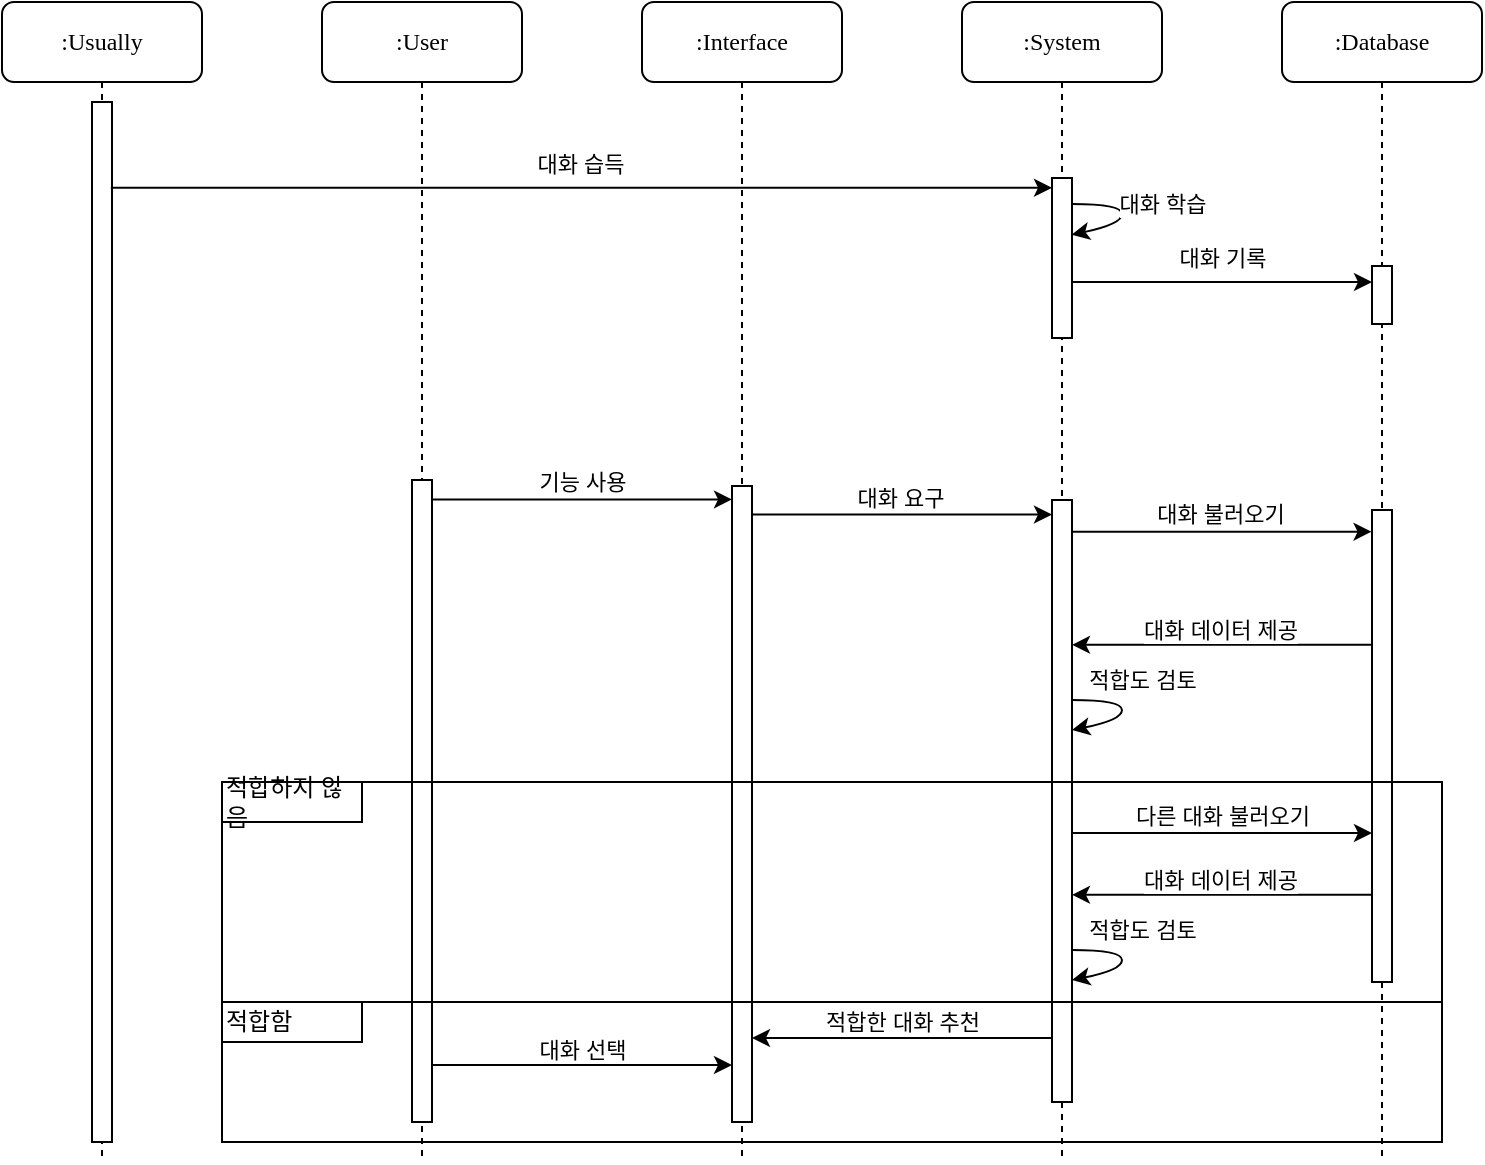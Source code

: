 <mxfile version="21.2.3" type="device" pages="5">
  <diagram name="Page-1" id="2YBvvXClWsGukQMizWep">
    <mxGraphModel dx="1095" dy="673" grid="1" gridSize="10" guides="1" tooltips="1" connect="1" arrows="1" fold="1" page="1" pageScale="1" pageWidth="850" pageHeight="1100" math="0" shadow="0">
      <root>
        <mxCell id="0" />
        <mxCell id="1" parent="0" />
        <mxCell id="38OxWL5ROf2kxBMYA7Xg-3" value=":System" style="shape=umlLifeline;perimeter=lifelinePerimeter;whiteSpace=wrap;html=1;container=1;collapsible=0;recursiveResize=0;outlineConnect=0;rounded=1;shadow=0;comic=0;labelBackgroundColor=none;strokeWidth=1;fontFamily=Verdana;fontSize=12;align=center;" parent="1" vertex="1">
          <mxGeometry x="520" y="80" width="100" height="580" as="geometry" />
        </mxCell>
        <mxCell id="38OxWL5ROf2kxBMYA7Xg-4" value="" style="html=1;points=[];perimeter=orthogonalPerimeter;rounded=0;shadow=0;comic=0;labelBackgroundColor=none;strokeWidth=1;fontFamily=Verdana;fontSize=12;align=center;" parent="38OxWL5ROf2kxBMYA7Xg-3" vertex="1">
          <mxGeometry x="45" y="88" width="10" height="80" as="geometry" />
        </mxCell>
        <mxCell id="38OxWL5ROf2kxBMYA7Xg-8" value="" style="html=1;points=[];perimeter=orthogonalPerimeter;rounded=0;shadow=0;comic=0;labelBackgroundColor=none;strokeWidth=1;fontFamily=Verdana;fontSize=12;align=center;" parent="38OxWL5ROf2kxBMYA7Xg-3" vertex="1">
          <mxGeometry x="45" y="249" width="10" height="301" as="geometry" />
        </mxCell>
        <mxCell id="38OxWL5ROf2kxBMYA7Xg-39" value="대화 학습" style="curved=1;endArrow=classic;html=1;rounded=0;entryX=0.98;entryY=0.355;entryDx=0;entryDy=0;entryPerimeter=0;" parent="38OxWL5ROf2kxBMYA7Xg-3" source="38OxWL5ROf2kxBMYA7Xg-4" target="38OxWL5ROf2kxBMYA7Xg-4" edge="1">
          <mxGeometry x="-0.177" y="20" width="50" height="50" relative="1" as="geometry">
            <mxPoint x="100" y="221" as="sourcePoint" />
            <mxPoint x="150" y="171" as="targetPoint" />
            <Array as="points">
              <mxPoint x="80" y="101" />
              <mxPoint x="80" y="111" />
            </Array>
            <mxPoint as="offset" />
          </mxGeometry>
        </mxCell>
        <mxCell id="38OxWL5ROf2kxBMYA7Xg-47" value="적합도 검토" style="curved=1;endArrow=classic;html=1;rounded=0;entryX=0.98;entryY=0.355;entryDx=0;entryDy=0;entryPerimeter=0;" parent="38OxWL5ROf2kxBMYA7Xg-3" edge="1">
          <mxGeometry x="-0.173" y="14" width="50" height="50" relative="1" as="geometry">
            <mxPoint x="55" y="349" as="sourcePoint" />
            <mxPoint x="55" y="364" as="targetPoint" />
            <Array as="points">
              <mxPoint x="80" y="349" />
              <mxPoint x="80" y="359" />
            </Array>
            <mxPoint x="-4" y="-10" as="offset" />
          </mxGeometry>
        </mxCell>
        <mxCell id="38OxWL5ROf2kxBMYA7Xg-1" value=":Interface" style="shape=umlLifeline;perimeter=lifelinePerimeter;whiteSpace=wrap;html=1;container=1;collapsible=0;recursiveResize=0;outlineConnect=0;rounded=1;shadow=0;comic=0;labelBackgroundColor=none;strokeWidth=1;fontFamily=Verdana;fontSize=12;align=center;" parent="1" vertex="1">
          <mxGeometry x="360" y="80" width="100" height="580" as="geometry" />
        </mxCell>
        <mxCell id="38OxWL5ROf2kxBMYA7Xg-2" value="" style="html=1;points=[];perimeter=orthogonalPerimeter;rounded=0;shadow=0;comic=0;labelBackgroundColor=none;strokeWidth=1;fontFamily=Verdana;fontSize=12;align=center;" parent="38OxWL5ROf2kxBMYA7Xg-1" vertex="1">
          <mxGeometry x="45" y="242" width="10" height="318" as="geometry" />
        </mxCell>
        <mxCell id="38OxWL5ROf2kxBMYA7Xg-9" value=":Database" style="shape=umlLifeline;perimeter=lifelinePerimeter;whiteSpace=wrap;html=1;container=1;collapsible=0;recursiveResize=0;outlineConnect=0;rounded=1;shadow=0;comic=0;labelBackgroundColor=none;strokeWidth=1;fontFamily=Verdana;fontSize=12;align=center;" parent="1" vertex="1">
          <mxGeometry x="680" y="80" width="100" height="580" as="geometry" />
        </mxCell>
        <mxCell id="38OxWL5ROf2kxBMYA7Xg-18" value="" style="html=1;points=[];perimeter=orthogonalPerimeter;rounded=0;shadow=0;comic=0;labelBackgroundColor=none;strokeWidth=1;fontFamily=Verdana;fontSize=12;align=center;" parent="38OxWL5ROf2kxBMYA7Xg-9" vertex="1">
          <mxGeometry x="45" y="254" width="10" height="236" as="geometry" />
        </mxCell>
        <mxCell id="38OxWL5ROf2kxBMYA7Xg-15" value="" style="html=1;points=[];perimeter=orthogonalPerimeter;rounded=0;shadow=0;comic=0;labelBackgroundColor=none;strokeWidth=1;fontFamily=Verdana;fontSize=12;align=center;" parent="38OxWL5ROf2kxBMYA7Xg-9" vertex="1">
          <mxGeometry x="45" y="132" width="10" height="29" as="geometry" />
        </mxCell>
        <mxCell id="38OxWL5ROf2kxBMYA7Xg-13" value=":User" style="shape=umlLifeline;perimeter=lifelinePerimeter;whiteSpace=wrap;html=1;container=1;collapsible=0;recursiveResize=0;outlineConnect=0;rounded=1;shadow=0;comic=0;labelBackgroundColor=none;strokeWidth=1;fontFamily=Verdana;fontSize=12;align=center;" parent="1" vertex="1">
          <mxGeometry x="200" y="80" width="100" height="580" as="geometry" />
        </mxCell>
        <mxCell id="38OxWL5ROf2kxBMYA7Xg-14" value="" style="html=1;points=[];perimeter=orthogonalPerimeter;rounded=0;shadow=0;comic=0;labelBackgroundColor=none;strokeWidth=1;fontFamily=Verdana;fontSize=12;align=center;" parent="38OxWL5ROf2kxBMYA7Xg-13" vertex="1">
          <mxGeometry x="45" y="239" width="10" height="321" as="geometry" />
        </mxCell>
        <mxCell id="38OxWL5ROf2kxBMYA7Xg-34" value=":Usually" style="shape=umlLifeline;perimeter=lifelinePerimeter;whiteSpace=wrap;html=1;container=1;collapsible=0;recursiveResize=0;outlineConnect=0;rounded=1;shadow=0;comic=0;labelBackgroundColor=none;strokeWidth=1;fontFamily=Verdana;fontSize=12;align=center;" parent="1" vertex="1">
          <mxGeometry x="40" y="80" width="100" height="580" as="geometry" />
        </mxCell>
        <mxCell id="38OxWL5ROf2kxBMYA7Xg-35" value="" style="html=1;points=[];perimeter=orthogonalPerimeter;rounded=0;shadow=0;comic=0;labelBackgroundColor=none;strokeWidth=1;fontFamily=Verdana;fontSize=12;align=center;" parent="38OxWL5ROf2kxBMYA7Xg-34" vertex="1">
          <mxGeometry x="45" y="50" width="10" height="520" as="geometry" />
        </mxCell>
        <mxCell id="38OxWL5ROf2kxBMYA7Xg-36" value="대화 습득" style="endArrow=classic;html=1;rounded=0;exitX=0.94;exitY=0.019;exitDx=0;exitDy=0;exitPerimeter=0;" parent="1" target="38OxWL5ROf2kxBMYA7Xg-4" edge="1">
          <mxGeometry x="-0.001" y="12" width="50" height="50" relative="1" as="geometry">
            <mxPoint x="94.4" y="172.88" as="sourcePoint" />
            <mxPoint x="555" y="173.68" as="targetPoint" />
            <mxPoint as="offset" />
          </mxGeometry>
        </mxCell>
        <mxCell id="38OxWL5ROf2kxBMYA7Xg-37" value="대화 기록" style="endArrow=classic;html=1;rounded=0;" parent="1" source="38OxWL5ROf2kxBMYA7Xg-4" edge="1">
          <mxGeometry x="-0.006" y="12" width="50" height="50" relative="1" as="geometry">
            <mxPoint x="565" y="220" as="sourcePoint" />
            <mxPoint x="725" y="220" as="targetPoint" />
            <mxPoint as="offset" />
          </mxGeometry>
        </mxCell>
        <mxCell id="38OxWL5ROf2kxBMYA7Xg-40" value="기능 사용" style="endArrow=classic;html=1;rounded=0;exitX=1.019;exitY=0.057;exitDx=0;exitDy=0;exitPerimeter=0;" parent="1" edge="1">
          <mxGeometry x="-0.001" y="9" width="50" height="50" relative="1" as="geometry">
            <mxPoint x="255.19" y="328.7" as="sourcePoint" />
            <mxPoint x="405" y="328.7" as="targetPoint" />
            <mxPoint as="offset" />
          </mxGeometry>
        </mxCell>
        <mxCell id="38OxWL5ROf2kxBMYA7Xg-41" value="대화 요구" style="endArrow=classic;html=1;rounded=0;exitX=0.992;exitY=0.097;exitDx=0;exitDy=0;exitPerimeter=0;" parent="1" target="38OxWL5ROf2kxBMYA7Xg-8" edge="1">
          <mxGeometry x="-0.014" y="8" width="50" height="50" relative="1" as="geometry">
            <mxPoint x="414.92" y="336.28" as="sourcePoint" />
            <mxPoint x="555" y="336.28" as="targetPoint" />
            <mxPoint as="offset" />
          </mxGeometry>
        </mxCell>
        <mxCell id="38OxWL5ROf2kxBMYA7Xg-43" value="대화 불러오기" style="endArrow=classic;html=1;rounded=0;entryX=-0.022;entryY=0.156;entryDx=0;entryDy=0;entryPerimeter=0;" parent="1" source="38OxWL5ROf2kxBMYA7Xg-8" edge="1">
          <mxGeometry x="-0.011" y="9" width="50" height="50" relative="1" as="geometry">
            <mxPoint x="565.05" y="344.815" as="sourcePoint" />
            <mxPoint x="724.78" y="344.84" as="targetPoint" />
            <mxPoint as="offset" />
          </mxGeometry>
        </mxCell>
        <mxCell id="38OxWL5ROf2kxBMYA7Xg-44" value="대화 데이터 제공" style="endArrow=classic;html=1;rounded=0;" parent="1" edge="1">
          <mxGeometry x="0.013" y="-7" width="50" height="50" relative="1" as="geometry">
            <mxPoint x="725" y="401.42" as="sourcePoint" />
            <mxPoint x="575" y="401.42" as="targetPoint" />
            <mxPoint as="offset" />
          </mxGeometry>
        </mxCell>
        <mxCell id="38OxWL5ROf2kxBMYA7Xg-45" value="적합한 대화 추천" style="endArrow=classic;html=1;rounded=0;" parent="1" edge="1">
          <mxGeometry y="-8" width="50" height="50" relative="1" as="geometry">
            <mxPoint x="565" y="598" as="sourcePoint" />
            <mxPoint x="415" y="598.0" as="targetPoint" />
            <mxPoint as="offset" />
          </mxGeometry>
        </mxCell>
        <mxCell id="38OxWL5ROf2kxBMYA7Xg-48" value="" style="rounded=0;whiteSpace=wrap;html=1;fillColor=none;" parent="1" vertex="1">
          <mxGeometry x="150" y="470" width="610" height="110" as="geometry" />
        </mxCell>
        <mxCell id="38OxWL5ROf2kxBMYA7Xg-49" value="적합하지 않음" style="text;html=1;strokeColor=default;fillColor=none;align=left;verticalAlign=middle;whiteSpace=wrap;rounded=0;" parent="1" vertex="1">
          <mxGeometry x="150" y="470" width="70" height="20" as="geometry" />
        </mxCell>
        <mxCell id="38OxWL5ROf2kxBMYA7Xg-50" value="" style="rounded=0;whiteSpace=wrap;html=1;fillColor=none;" parent="1" vertex="1">
          <mxGeometry x="150" y="580" width="610" height="70" as="geometry" />
        </mxCell>
        <mxCell id="38OxWL5ROf2kxBMYA7Xg-51" value="적합함" style="text;html=1;strokeColor=default;fillColor=none;align=left;verticalAlign=middle;whiteSpace=wrap;rounded=0;" parent="1" vertex="1">
          <mxGeometry x="150" y="580" width="70" height="20" as="geometry" />
        </mxCell>
        <mxCell id="38OxWL5ROf2kxBMYA7Xg-52" value="다른 대화 불러오기" style="endArrow=classic;html=1;rounded=0;" parent="1" edge="1">
          <mxGeometry y="9" width="50" height="50" relative="1" as="geometry">
            <mxPoint x="575" y="495.5" as="sourcePoint" />
            <mxPoint x="725" y="495.5" as="targetPoint" />
            <mxPoint as="offset" />
          </mxGeometry>
        </mxCell>
        <mxCell id="38OxWL5ROf2kxBMYA7Xg-53" value="적합도 검토" style="curved=1;endArrow=classic;html=1;rounded=0;entryX=0.98;entryY=0.355;entryDx=0;entryDy=0;entryPerimeter=0;" parent="1" edge="1">
          <mxGeometry x="-0.173" y="14" width="50" height="50" relative="1" as="geometry">
            <mxPoint x="575" y="554" as="sourcePoint" />
            <mxPoint x="575" y="569" as="targetPoint" />
            <Array as="points">
              <mxPoint x="600" y="554" />
              <mxPoint x="600" y="564" />
            </Array>
            <mxPoint x="-4" y="-10" as="offset" />
          </mxGeometry>
        </mxCell>
        <mxCell id="38OxWL5ROf2kxBMYA7Xg-54" value="대화 데이터 제공" style="endArrow=classic;html=1;rounded=0;" parent="1" edge="1">
          <mxGeometry x="0.012" y="-7" width="50" height="50" relative="1" as="geometry">
            <mxPoint x="725" y="526.42" as="sourcePoint" />
            <mxPoint x="575" y="526.42" as="targetPoint" />
            <mxPoint as="offset" />
          </mxGeometry>
        </mxCell>
        <mxCell id="38OxWL5ROf2kxBMYA7Xg-55" value="대화 선택" style="endArrow=classic;html=1;rounded=0;" parent="1" edge="1">
          <mxGeometry y="8" width="50" height="50" relative="1" as="geometry">
            <mxPoint x="255" y="611.5" as="sourcePoint" />
            <mxPoint x="405" y="611.5" as="targetPoint" />
            <mxPoint as="offset" />
          </mxGeometry>
        </mxCell>
      </root>
    </mxGraphModel>
  </diagram>
  <diagram id="4nDI2JjXKIKIOmapHrG6" name="회원가입">
    <mxGraphModel dx="906" dy="557" grid="1" gridSize="10" guides="1" tooltips="1" connect="1" arrows="1" fold="1" page="1" pageScale="1" pageWidth="827" pageHeight="1169" math="0" shadow="0">
      <root>
        <mxCell id="0" />
        <mxCell id="1" parent="0" />
        <mxCell id="L_VCOHzm4TfF7jXhR2XW-10" value="" style="whiteSpace=wrap;html=1;fillColor=none;" vertex="1" parent="1">
          <mxGeometry x="80" y="260" width="620" height="80" as="geometry" />
        </mxCell>
        <mxCell id="L_VCOHzm4TfF7jXhR2XW-12" value="부적합" style="html=1;whiteSpace=wrap;" vertex="1" parent="1">
          <mxGeometry x="80" y="260" width="60" height="20" as="geometry" />
        </mxCell>
        <mxCell id="L_VCOHzm4TfF7jXhR2XW-13" value="" style="whiteSpace=wrap;html=1;fillColor=none;" vertex="1" parent="1">
          <mxGeometry x="80" y="340" width="620" height="100" as="geometry" />
        </mxCell>
        <mxCell id="L_VCOHzm4TfF7jXhR2XW-14" value="적합" style="html=1;whiteSpace=wrap;" vertex="1" parent="1">
          <mxGeometry x="80" y="340" width="60" height="20" as="geometry" />
        </mxCell>
        <mxCell id="ydtItATLByN75mZN5U4C-1" value=":System" style="shape=umlLifeline;perimeter=lifelinePerimeter;whiteSpace=wrap;html=1;container=1;collapsible=0;recursiveResize=0;outlineConnect=0;rounded=1;shadow=0;comic=0;labelBackgroundColor=none;strokeWidth=1;fontFamily=Verdana;fontSize=12;align=center;" vertex="1" parent="1">
          <mxGeometry x="360" y="100" width="110" height="360" as="geometry" />
        </mxCell>
        <mxCell id="ydtItATLByN75mZN5U4C-2" value="" style="html=1;points=[];perimeter=orthogonalPerimeter;rounded=0;shadow=0;comic=0;labelBackgroundColor=none;strokeWidth=1;fontFamily=Verdana;fontSize=12;align=center;" vertex="1" parent="ydtItATLByN75mZN5U4C-1">
          <mxGeometry x="50" y="88" width="10" height="262" as="geometry" />
        </mxCell>
        <mxCell id="L_VCOHzm4TfF7jXhR2XW-8" value="" style="curved=1;endArrow=classic;html=1;rounded=0;entryX=1.067;entryY=0.133;entryDx=0;entryDy=0;entryPerimeter=0;exitX=1.033;exitY=0.065;exitDx=0;exitDy=0;exitPerimeter=0;" edge="1" parent="ydtItATLByN75mZN5U4C-1" source="ydtItATLByN75mZN5U4C-2" target="L_VCOHzm4TfF7jXhR2XW-20">
          <mxGeometry width="50" height="50" relative="1" as="geometry">
            <mxPoint x="55" y="109" as="sourcePoint" />
            <mxPoint x="57.81" y="124.25" as="targetPoint" />
            <Array as="points">
              <mxPoint x="80" y="104" />
              <mxPoint x="80" y="124" />
            </Array>
          </mxGeometry>
        </mxCell>
        <mxCell id="L_VCOHzm4TfF7jXhR2XW-20" value="" style="whiteSpace=wrap;html=1;" vertex="1" parent="ydtItATLByN75mZN5U4C-1">
          <mxGeometry x="55" y="119" width="10" height="30" as="geometry" />
        </mxCell>
        <mxCell id="L_VCOHzm4TfF7jXhR2XW-9" value="검토" style="text;html=1;align=center;verticalAlign=middle;resizable=0;points=[];autosize=1;strokeColor=none;fillColor=none;" vertex="1" parent="ydtItATLByN75mZN5U4C-1">
          <mxGeometry x="70" y="88" width="40" height="30" as="geometry" />
        </mxCell>
        <mxCell id="ydtItATLByN75mZN5U4C-8" value=":Database" style="shape=umlLifeline;perimeter=lifelinePerimeter;whiteSpace=wrap;html=1;container=1;collapsible=0;recursiveResize=0;outlineConnect=0;rounded=1;shadow=0;comic=0;labelBackgroundColor=none;strokeWidth=1;fontFamily=Verdana;fontSize=12;align=center;" vertex="1" parent="1">
          <mxGeometry x="590" y="100" width="100" height="360" as="geometry" />
        </mxCell>
        <mxCell id="ydtItATLByN75mZN5U4C-10" value="" style="html=1;points=[];perimeter=orthogonalPerimeter;rounded=0;shadow=0;comic=0;labelBackgroundColor=none;strokeWidth=1;fontFamily=Verdana;fontSize=12;align=center;" vertex="1" parent="ydtItATLByN75mZN5U4C-8">
          <mxGeometry x="45" y="256" width="10" height="48" as="geometry" />
        </mxCell>
        <mxCell id="ydtItATLByN75mZN5U4C-11" value=":User" style="shape=umlLifeline;perimeter=lifelinePerimeter;whiteSpace=wrap;html=1;container=1;collapsible=0;recursiveResize=0;outlineConnect=0;rounded=1;shadow=0;comic=0;labelBackgroundColor=none;strokeWidth=1;fontFamily=Verdana;fontSize=12;align=center;" vertex="1" parent="1">
          <mxGeometry x="130" y="100" width="100" height="360" as="geometry" />
        </mxCell>
        <mxCell id="L_VCOHzm4TfF7jXhR2XW-1" value="" style="html=1;points=[];perimeter=orthogonalPerimeter;outlineConnect=0;targetShapes=umlLifeline;portConstraint=eastwest;newEdgeStyle={&quot;edgeStyle&quot;:&quot;elbowEdgeStyle&quot;,&quot;elbow&quot;:&quot;vertical&quot;,&quot;curved&quot;:0,&quot;rounded&quot;:0};" vertex="1" parent="ydtItATLByN75mZN5U4C-11">
          <mxGeometry x="45" y="81" width="10" height="269" as="geometry" />
        </mxCell>
        <mxCell id="L_VCOHzm4TfF7jXhR2XW-17" value="" style="curved=1;endArrow=classic;html=1;rounded=0;" edge="1" parent="ydtItATLByN75mZN5U4C-11">
          <mxGeometry width="50" height="50" relative="1" as="geometry">
            <mxPoint x="45" y="206" as="sourcePoint" />
            <mxPoint x="45" y="90" as="targetPoint" />
            <Array as="points">
              <mxPoint x="20" y="210" />
              <mxPoint x="20" y="90" />
            </Array>
          </mxGeometry>
        </mxCell>
        <mxCell id="L_VCOHzm4TfF7jXhR2XW-4" value="개인정보 입력" style="html=1;verticalAlign=bottom;endArrow=block;edgeStyle=elbowEdgeStyle;elbow=vertical;curved=0;rounded=0;" edge="1" parent="1" source="L_VCOHzm4TfF7jXhR2XW-1" target="ydtItATLByN75mZN5U4C-2">
          <mxGeometry x="0.022" width="80" relative="1" as="geometry">
            <mxPoint x="270" y="240" as="sourcePoint" />
            <mxPoint x="350" y="240" as="targetPoint" />
            <Array as="points">
              <mxPoint x="310" y="200" />
            </Array>
            <mxPoint as="offset" />
          </mxGeometry>
        </mxCell>
        <mxCell id="L_VCOHzm4TfF7jXhR2XW-15" value="개인정보 재요청" style="edgeStyle=none;orthogonalLoop=1;jettySize=auto;html=1;rounded=0;" edge="1" parent="1" source="ydtItATLByN75mZN5U4C-2">
          <mxGeometry x="-0.045" y="-8" width="100" relative="1" as="geometry">
            <mxPoint x="405" y="288" as="sourcePoint" />
            <mxPoint x="185" y="288" as="targetPoint" />
            <Array as="points" />
            <mxPoint as="offset" />
          </mxGeometry>
        </mxCell>
        <mxCell id="L_VCOHzm4TfF7jXhR2XW-18" value="" style="edgeStyle=none;orthogonalLoop=1;jettySize=auto;html=1;rounded=0;" edge="1" parent="1" source="ydtItATLByN75mZN5U4C-2">
          <mxGeometry width="100" relative="1" as="geometry">
            <mxPoint x="415" y="364" as="sourcePoint" />
            <mxPoint x="635" y="364" as="targetPoint" />
            <Array as="points" />
          </mxGeometry>
        </mxCell>
        <mxCell id="L_VCOHzm4TfF7jXhR2XW-19" value="개인정보 저장" style="edgeLabel;html=1;align=center;verticalAlign=middle;resizable=0;points=[];" vertex="1" connectable="0" parent="L_VCOHzm4TfF7jXhR2XW-18">
          <mxGeometry x="0.056" y="1" relative="1" as="geometry">
            <mxPoint y="-9" as="offset" />
          </mxGeometry>
        </mxCell>
        <mxCell id="L_VCOHzm4TfF7jXhR2XW-21" value="저장 완료 알림" style="edgeStyle=none;orthogonalLoop=1;jettySize=auto;html=1;rounded=0;dashed=1;verticalAlign=bottom;" edge="1" parent="1" target="ydtItATLByN75mZN5U4C-2">
          <mxGeometry x="-0.045" width="100" relative="1" as="geometry">
            <mxPoint x="635" y="394" as="sourcePoint" />
            <mxPoint x="415" y="394" as="targetPoint" />
            <Array as="points" />
            <mxPoint as="offset" />
          </mxGeometry>
        </mxCell>
        <mxCell id="L_VCOHzm4TfF7jXhR2XW-22" value="회원가입 완료" style="edgeStyle=none;orthogonalLoop=1;jettySize=auto;html=1;rounded=0;dashed=1;verticalAlign=bottom;" edge="1" parent="1">
          <mxGeometry x="-0.045" width="100" relative="1" as="geometry">
            <mxPoint x="410" y="410" as="sourcePoint" />
            <mxPoint x="185" y="410" as="targetPoint" />
            <Array as="points" />
            <mxPoint as="offset" />
          </mxGeometry>
        </mxCell>
      </root>
    </mxGraphModel>
  </diagram>
  <diagram name="로그인" id="4Rds9qaqk0F1mdAT4Lcm">
    <mxGraphModel dx="1095" dy="673" grid="1" gridSize="10" guides="1" tooltips="1" connect="1" arrows="1" fold="1" page="1" pageScale="1" pageWidth="827" pageHeight="1169" math="0" shadow="0">
      <root>
        <mxCell id="PhwzmxqaHd6laTKNhyzX-0" />
        <mxCell id="PhwzmxqaHd6laTKNhyzX-1" parent="PhwzmxqaHd6laTKNhyzX-0" />
        <mxCell id="PhwzmxqaHd6laTKNhyzX-2" value="" style="whiteSpace=wrap;html=1;fillColor=none;" vertex="1" parent="PhwzmxqaHd6laTKNhyzX-1">
          <mxGeometry x="80" y="290" width="620" height="50" as="geometry" />
        </mxCell>
        <mxCell id="PhwzmxqaHd6laTKNhyzX-3" value="부적합" style="html=1;whiteSpace=wrap;" vertex="1" parent="PhwzmxqaHd6laTKNhyzX-1">
          <mxGeometry x="80" y="290" width="60" height="20" as="geometry" />
        </mxCell>
        <mxCell id="PhwzmxqaHd6laTKNhyzX-4" value="" style="whiteSpace=wrap;html=1;fillColor=none;" vertex="1" parent="PhwzmxqaHd6laTKNhyzX-1">
          <mxGeometry x="80" y="340" width="620" height="50" as="geometry" />
        </mxCell>
        <mxCell id="PhwzmxqaHd6laTKNhyzX-5" value="적합" style="html=1;whiteSpace=wrap;" vertex="1" parent="PhwzmxqaHd6laTKNhyzX-1">
          <mxGeometry x="80" y="340" width="60" height="20" as="geometry" />
        </mxCell>
        <mxCell id="PhwzmxqaHd6laTKNhyzX-6" value=":System" style="shape=umlLifeline;perimeter=lifelinePerimeter;whiteSpace=wrap;html=1;container=1;collapsible=0;recursiveResize=0;outlineConnect=0;rounded=1;shadow=0;comic=0;labelBackgroundColor=none;strokeWidth=1;fontFamily=Verdana;fontSize=12;align=center;" vertex="1" parent="PhwzmxqaHd6laTKNhyzX-1">
          <mxGeometry x="360" y="100" width="110" height="310" as="geometry" />
        </mxCell>
        <mxCell id="PhwzmxqaHd6laTKNhyzX-7" value="" style="html=1;points=[];perimeter=orthogonalPerimeter;rounded=0;shadow=0;comic=0;labelBackgroundColor=none;strokeWidth=1;fontFamily=Verdana;fontSize=12;align=center;" vertex="1" parent="PhwzmxqaHd6laTKNhyzX-6">
          <mxGeometry x="50" y="50" width="10" height="250" as="geometry" />
        </mxCell>
        <mxCell id="PhwzmxqaHd6laTKNhyzX-8" value="" style="curved=1;endArrow=classic;html=1;rounded=0;entryX=1.067;entryY=0.133;entryDx=0;entryDy=0;entryPerimeter=0;exitX=1.033;exitY=0.065;exitDx=0;exitDy=0;exitPerimeter=0;" edge="1" parent="PhwzmxqaHd6laTKNhyzX-6" target="PhwzmxqaHd6laTKNhyzX-9">
          <mxGeometry width="50" height="50" relative="1" as="geometry">
            <mxPoint x="60.33" y="140.03" as="sourcePoint" />
            <mxPoint x="57.81" y="159.25" as="targetPoint" />
            <Array as="points">
              <mxPoint x="80" y="139" />
              <mxPoint x="80" y="159" />
            </Array>
          </mxGeometry>
        </mxCell>
        <mxCell id="PhwzmxqaHd6laTKNhyzX-9" value="" style="whiteSpace=wrap;html=1;" vertex="1" parent="PhwzmxqaHd6laTKNhyzX-6">
          <mxGeometry x="55" y="154" width="10" height="30" as="geometry" />
        </mxCell>
        <mxCell id="PhwzmxqaHd6laTKNhyzX-10" value="검토" style="text;html=1;align=center;verticalAlign=middle;resizable=0;points=[];autosize=1;strokeColor=none;fillColor=none;" vertex="1" parent="PhwzmxqaHd6laTKNhyzX-6">
          <mxGeometry x="70" y="123" width="40" height="30" as="geometry" />
        </mxCell>
        <mxCell id="PhwzmxqaHd6laTKNhyzX-11" value=":Database" style="shape=umlLifeline;perimeter=lifelinePerimeter;whiteSpace=wrap;html=1;container=1;collapsible=0;recursiveResize=0;outlineConnect=0;rounded=1;shadow=0;comic=0;labelBackgroundColor=none;strokeWidth=1;fontFamily=Verdana;fontSize=12;align=center;" vertex="1" parent="PhwzmxqaHd6laTKNhyzX-1">
          <mxGeometry x="590" y="100" width="100" height="310" as="geometry" />
        </mxCell>
        <mxCell id="PhwzmxqaHd6laTKNhyzX-12" value="" style="html=1;points=[];perimeter=orthogonalPerimeter;rounded=0;shadow=0;comic=0;labelBackgroundColor=none;strokeWidth=1;fontFamily=Verdana;fontSize=12;align=center;" vertex="1" parent="PhwzmxqaHd6laTKNhyzX-11">
          <mxGeometry x="45" y="73" width="10" height="48" as="geometry" />
        </mxCell>
        <mxCell id="PhwzmxqaHd6laTKNhyzX-13" value=":User" style="shape=umlLifeline;perimeter=lifelinePerimeter;whiteSpace=wrap;html=1;container=1;collapsible=0;recursiveResize=0;outlineConnect=0;rounded=1;shadow=0;comic=0;labelBackgroundColor=none;strokeWidth=1;fontFamily=Verdana;fontSize=12;align=center;" vertex="1" parent="PhwzmxqaHd6laTKNhyzX-1">
          <mxGeometry x="130" y="100" width="100" height="310" as="geometry" />
        </mxCell>
        <mxCell id="PhwzmxqaHd6laTKNhyzX-14" value="" style="html=1;points=[];perimeter=orthogonalPerimeter;outlineConnect=0;targetShapes=umlLifeline;portConstraint=eastwest;newEdgeStyle={&quot;edgeStyle&quot;:&quot;elbowEdgeStyle&quot;,&quot;elbow&quot;:&quot;vertical&quot;,&quot;curved&quot;:0,&quot;rounded&quot;:0};" vertex="1" parent="PhwzmxqaHd6laTKNhyzX-13">
          <mxGeometry x="45" y="50" width="10" height="250" as="geometry" />
        </mxCell>
        <mxCell id="PhwzmxqaHd6laTKNhyzX-15" value="" style="curved=1;endArrow=classic;html=1;rounded=0;" edge="1" parent="PhwzmxqaHd6laTKNhyzX-13" source="PhwzmxqaHd6laTKNhyzX-14">
          <mxGeometry width="50" height="50" relative="1" as="geometry">
            <mxPoint x="45" y="179" as="sourcePoint" />
            <mxPoint x="45" y="63" as="targetPoint" />
            <Array as="points">
              <mxPoint x="20" y="220" />
              <mxPoint x="20" y="63" />
            </Array>
          </mxGeometry>
        </mxCell>
        <mxCell id="PhwzmxqaHd6laTKNhyzX-16" value="로그인 정보 입력" style="html=1;verticalAlign=bottom;endArrow=block;edgeStyle=elbowEdgeStyle;elbow=vertical;curved=0;rounded=0;" edge="1" parent="PhwzmxqaHd6laTKNhyzX-1">
          <mxGeometry x="0.021" width="80" relative="1" as="geometry">
            <mxPoint x="185" y="170" as="sourcePoint" />
            <mxPoint x="410" y="170" as="targetPoint" />
            <Array as="points">
              <mxPoint x="310" y="170" />
            </Array>
            <mxPoint as="offset" />
          </mxGeometry>
        </mxCell>
        <mxCell id="PhwzmxqaHd6laTKNhyzX-17" value="로그인 정보 입력 재요청" style="edgeStyle=none;orthogonalLoop=1;jettySize=auto;html=1;rounded=0;" edge="1" parent="PhwzmxqaHd6laTKNhyzX-1">
          <mxGeometry x="-0.045" y="-8" width="100" relative="1" as="geometry">
            <mxPoint x="410" y="311" as="sourcePoint" />
            <mxPoint x="185" y="311" as="targetPoint" />
            <Array as="points" />
            <mxPoint as="offset" />
          </mxGeometry>
        </mxCell>
        <mxCell id="PhwzmxqaHd6laTKNhyzX-18" value="" style="edgeStyle=none;orthogonalLoop=1;jettySize=auto;html=1;rounded=0;" edge="1" parent="PhwzmxqaHd6laTKNhyzX-1">
          <mxGeometry width="100" relative="1" as="geometry">
            <mxPoint x="420" y="184" as="sourcePoint" />
            <mxPoint x="635" y="184" as="targetPoint" />
            <Array as="points" />
          </mxGeometry>
        </mxCell>
        <mxCell id="PhwzmxqaHd6laTKNhyzX-19" value="회원 정보 요청" style="edgeLabel;html=1;align=center;verticalAlign=middle;resizable=0;points=[];" vertex="1" connectable="0" parent="PhwzmxqaHd6laTKNhyzX-18">
          <mxGeometry x="0.056" y="1" relative="1" as="geometry">
            <mxPoint y="-9" as="offset" />
          </mxGeometry>
        </mxCell>
        <mxCell id="PhwzmxqaHd6laTKNhyzX-20" value="회원 정보 반환" style="edgeStyle=none;orthogonalLoop=1;jettySize=auto;html=1;rounded=0;dashed=1;verticalAlign=bottom;" edge="1" parent="PhwzmxqaHd6laTKNhyzX-1">
          <mxGeometry x="-0.045" width="100" relative="1" as="geometry">
            <mxPoint x="635" y="214" as="sourcePoint" />
            <mxPoint x="420" y="214" as="targetPoint" />
            <Array as="points" />
            <mxPoint as="offset" />
          </mxGeometry>
        </mxCell>
        <mxCell id="PhwzmxqaHd6laTKNhyzX-21" value="로그인&amp;nbsp;완료" style="edgeStyle=none;orthogonalLoop=1;jettySize=auto;html=1;rounded=0;dashed=1;verticalAlign=bottom;" edge="1" parent="PhwzmxqaHd6laTKNhyzX-1">
          <mxGeometry x="-0.045" width="100" relative="1" as="geometry">
            <mxPoint x="410" y="370" as="sourcePoint" />
            <mxPoint x="185" y="370" as="targetPoint" />
            <Array as="points" />
            <mxPoint as="offset" />
          </mxGeometry>
        </mxCell>
      </root>
    </mxGraphModel>
  </diagram>
  <diagram name="추천 문장 선택" id="JpXNcT4xlM54eQMZWwgD">
    <mxGraphModel dx="906" dy="557" grid="1" gridSize="10" guides="1" tooltips="1" connect="1" arrows="1" fold="1" page="1" pageScale="1" pageWidth="827" pageHeight="1169" math="0" shadow="0">
      <root>
        <mxCell id="qi0_s2SgOBojyVAlAetw-0" />
        <mxCell id="qi0_s2SgOBojyVAlAetw-1" parent="qi0_s2SgOBojyVAlAetw-0" />
        <mxCell id="qi0_s2SgOBojyVAlAetw-2" value="" style="whiteSpace=wrap;html=1;fillColor=none;" vertex="1" parent="qi0_s2SgOBojyVAlAetw-1">
          <mxGeometry x="80" y="170" width="620" height="140" as="geometry" />
        </mxCell>
        <mxCell id="qi0_s2SgOBojyVAlAetw-3" value="평상시" style="html=1;whiteSpace=wrap;" vertex="1" parent="qi0_s2SgOBojyVAlAetw-1">
          <mxGeometry x="80" y="170" width="60" height="20" as="geometry" />
        </mxCell>
        <mxCell id="qi0_s2SgOBojyVAlAetw-4" value="" style="whiteSpace=wrap;html=1;fillColor=none;" vertex="1" parent="qi0_s2SgOBojyVAlAetw-1">
          <mxGeometry x="80" y="310" width="620" height="120" as="geometry" />
        </mxCell>
        <mxCell id="qi0_s2SgOBojyVAlAetw-5" value="추천 문장&lt;br&gt;요청시" style="html=1;whiteSpace=wrap;" vertex="1" parent="qi0_s2SgOBojyVAlAetw-1">
          <mxGeometry x="80" y="310" width="60" height="30" as="geometry" />
        </mxCell>
        <mxCell id="qi0_s2SgOBojyVAlAetw-6" value=":System" style="shape=umlLifeline;perimeter=lifelinePerimeter;whiteSpace=wrap;html=1;container=1;collapsible=0;recursiveResize=0;outlineConnect=0;rounded=1;shadow=0;comic=0;labelBackgroundColor=none;strokeWidth=1;fontFamily=Verdana;fontSize=12;align=center;" vertex="1" parent="qi0_s2SgOBojyVAlAetw-1">
          <mxGeometry x="280" y="100" width="110" height="350" as="geometry" />
        </mxCell>
        <mxCell id="qi0_s2SgOBojyVAlAetw-7" value="" style="html=1;points=[];perimeter=orthogonalPerimeter;rounded=0;shadow=0;comic=0;labelBackgroundColor=none;strokeWidth=1;fontFamily=Verdana;fontSize=12;align=center;" vertex="1" parent="qi0_s2SgOBojyVAlAetw-6">
          <mxGeometry x="50" y="50" width="10" height="150" as="geometry" />
        </mxCell>
        <mxCell id="qi0_s2SgOBojyVAlAetw-8" value="" style="curved=1;endArrow=classic;html=1;rounded=0;entryX=1.067;entryY=0.133;entryDx=0;entryDy=0;entryPerimeter=0;exitX=1.033;exitY=0.065;exitDx=0;exitDy=0;exitPerimeter=0;" edge="1" parent="qi0_s2SgOBojyVAlAetw-6" target="qi0_s2SgOBojyVAlAetw-9">
          <mxGeometry width="50" height="50" relative="1" as="geometry">
            <mxPoint x="60.33" y="142.03" as="sourcePoint" />
            <mxPoint x="57.81" y="161.25" as="targetPoint" />
            <Array as="points">
              <mxPoint x="80" y="141" />
              <mxPoint x="80" y="161" />
            </Array>
          </mxGeometry>
        </mxCell>
        <mxCell id="qi0_s2SgOBojyVAlAetw-9" value="" style="whiteSpace=wrap;html=1;" vertex="1" parent="qi0_s2SgOBojyVAlAetw-6">
          <mxGeometry x="55" y="156" width="10" height="30" as="geometry" />
        </mxCell>
        <mxCell id="qi0_s2SgOBojyVAlAetw-10" value="분석" style="text;html=1;align=center;verticalAlign=middle;resizable=0;points=[];autosize=1;strokeColor=none;fillColor=none;" vertex="1" parent="qi0_s2SgOBojyVAlAetw-6">
          <mxGeometry x="70" y="125" width="40" height="30" as="geometry" />
        </mxCell>
        <mxCell id="f9JuCDkdHwHQhLdcMdZG-0" value="" style="curved=1;endArrow=classic;html=1;rounded=0;exitX=0;exitY=0.75;exitDx=0;exitDy=0;entryX=-0.029;entryY=0.196;entryDx=0;entryDy=0;entryPerimeter=0;" edge="1" parent="qi0_s2SgOBojyVAlAetw-6" source="qi0_s2SgOBojyVAlAetw-9" target="qi0_s2SgOBojyVAlAetw-7">
          <mxGeometry width="50" height="50" relative="1" as="geometry">
            <mxPoint x="70.33" y="152.03" as="sourcePoint" />
            <mxPoint x="50" y="134" as="targetPoint" />
            <Array as="points">
              <mxPoint x="30" y="179" />
              <mxPoint x="30" y="79" />
            </Array>
          </mxGeometry>
        </mxCell>
        <mxCell id="WOdpNa8q6JbNw8__8Q4p-3" value="" style="whiteSpace=wrap;html=1;" vertex="1" parent="qi0_s2SgOBojyVAlAetw-6">
          <mxGeometry x="50" y="220" width="10" height="120" as="geometry" />
        </mxCell>
        <mxCell id="qi0_s2SgOBojyVAlAetw-11" value=":Database" style="shape=umlLifeline;perimeter=lifelinePerimeter;whiteSpace=wrap;html=1;container=1;collapsible=0;recursiveResize=0;outlineConnect=0;rounded=1;shadow=0;comic=0;labelBackgroundColor=none;strokeWidth=1;fontFamily=Verdana;fontSize=12;align=center;" vertex="1" parent="qi0_s2SgOBojyVAlAetw-1">
          <mxGeometry x="590" y="100" width="100" height="350" as="geometry" />
        </mxCell>
        <mxCell id="qi0_s2SgOBojyVAlAetw-12" value="" style="html=1;points=[];perimeter=orthogonalPerimeter;rounded=0;shadow=0;comic=0;labelBackgroundColor=none;strokeWidth=1;fontFamily=Verdana;fontSize=12;align=center;" vertex="1" parent="qi0_s2SgOBojyVAlAetw-11">
          <mxGeometry x="45" y="167" width="10" height="21" as="geometry" />
        </mxCell>
        <mxCell id="WOdpNa8q6JbNw8__8Q4p-4" value="" style="whiteSpace=wrap;html=1;" vertex="1" parent="qi0_s2SgOBojyVAlAetw-11">
          <mxGeometry x="45" y="230" width="10" height="60" as="geometry" />
        </mxCell>
        <mxCell id="qi0_s2SgOBojyVAlAetw-13" value=":User" style="shape=umlLifeline;perimeter=lifelinePerimeter;whiteSpace=wrap;html=1;container=1;collapsible=0;recursiveResize=0;outlineConnect=0;rounded=1;shadow=0;comic=0;labelBackgroundColor=none;strokeWidth=1;fontFamily=Verdana;fontSize=12;align=center;" vertex="1" parent="qi0_s2SgOBojyVAlAetw-1">
          <mxGeometry x="130" y="100" width="100" height="350" as="geometry" />
        </mxCell>
        <mxCell id="qi0_s2SgOBojyVAlAetw-14" value="" style="html=1;points=[];perimeter=orthogonalPerimeter;outlineConnect=0;targetShapes=umlLifeline;portConstraint=eastwest;newEdgeStyle={&quot;edgeStyle&quot;:&quot;elbowEdgeStyle&quot;,&quot;elbow&quot;:&quot;vertical&quot;,&quot;curved&quot;:0,&quot;rounded&quot;:0};" vertex="1" parent="qi0_s2SgOBojyVAlAetw-13">
          <mxGeometry x="45" y="220" width="10" height="120" as="geometry" />
        </mxCell>
        <mxCell id="f9JuCDkdHwHQhLdcMdZG-3" value=":Message" style="shape=umlLifeline;perimeter=lifelinePerimeter;whiteSpace=wrap;html=1;container=1;collapsible=0;recursiveResize=0;outlineConnect=0;rounded=1;shadow=0;comic=0;labelBackgroundColor=none;strokeWidth=1;fontFamily=Verdana;fontSize=12;align=center;" vertex="1" parent="qi0_s2SgOBojyVAlAetw-1">
          <mxGeometry x="440" y="100" width="100" height="350" as="geometry" />
        </mxCell>
        <mxCell id="f9JuCDkdHwHQhLdcMdZG-4" value="" style="html=1;points=[];perimeter=orthogonalPerimeter;outlineConnect=0;targetShapes=umlLifeline;portConstraint=eastwest;newEdgeStyle={&quot;edgeStyle&quot;:&quot;elbowEdgeStyle&quot;,&quot;elbow&quot;:&quot;vertical&quot;,&quot;curved&quot;:0,&quot;rounded&quot;:0};" vertex="1" parent="f9JuCDkdHwHQhLdcMdZG-3">
          <mxGeometry x="45" y="50" width="10" height="80" as="geometry" />
        </mxCell>
        <mxCell id="f9JuCDkdHwHQhLdcMdZG-5" value="getMessage()" style="edgeStyle=none;orthogonalLoop=1;jettySize=auto;html=1;rounded=0;verticalAlign=bottom;exitX=1.114;exitY=0.262;exitDx=0;exitDy=0;exitPerimeter=0;" edge="1" parent="qi0_s2SgOBojyVAlAetw-1" source="qi0_s2SgOBojyVAlAetw-7" target="f9JuCDkdHwHQhLdcMdZG-4">
          <mxGeometry x="-0.002" width="100" relative="1" as="geometry">
            <mxPoint x="480" y="191" as="sourcePoint" />
            <mxPoint x="335" y="191" as="targetPoint" />
            <Array as="points" />
            <mxPoint as="offset" />
          </mxGeometry>
        </mxCell>
        <mxCell id="WOdpNa8q6JbNw8__8Q4p-0" value="" style="edgeStyle=none;orthogonalLoop=1;jettySize=auto;html=1;rounded=0;dashed=1;entryX=1.162;entryY=0.427;entryDx=0;entryDy=0;entryPerimeter=0;" edge="1" parent="qi0_s2SgOBojyVAlAetw-1" source="f9JuCDkdHwHQhLdcMdZG-4" target="qi0_s2SgOBojyVAlAetw-7">
          <mxGeometry width="100" relative="1" as="geometry">
            <mxPoint x="335" y="218" as="sourcePoint" />
            <mxPoint x="350" y="220" as="targetPoint" />
            <Array as="points" />
          </mxGeometry>
        </mxCell>
        <mxCell id="WOdpNa8q6JbNw8__8Q4p-1" value="return message" style="edgeLabel;html=1;align=center;verticalAlign=bottom;resizable=0;points=[];" vertex="1" connectable="0" parent="WOdpNa8q6JbNw8__8Q4p-0">
          <mxGeometry x="-0.16" y="1" relative="1" as="geometry">
            <mxPoint x="-10" as="offset" />
          </mxGeometry>
        </mxCell>
        <mxCell id="f9JuCDkdHwHQhLdcMdZG-1" value="분석 결과 저장" style="edgeStyle=none;orthogonalLoop=1;jettySize=auto;html=1;rounded=0;verticalAlign=bottom;" edge="1" parent="qi0_s2SgOBojyVAlAetw-1" source="qi0_s2SgOBojyVAlAetw-9">
          <mxGeometry width="100" relative="1" as="geometry">
            <mxPoint x="424" y="272.05" as="sourcePoint" />
            <mxPoint x="635" y="272.05" as="targetPoint" />
            <Array as="points" />
          </mxGeometry>
        </mxCell>
        <mxCell id="WOdpNa8q6JbNw8__8Q4p-2" value="추천 문장 요청" style="edgeStyle=none;orthogonalLoop=1;jettySize=auto;html=1;rounded=0;verticalAlign=bottom;entryX=-0.171;entryY=0.094;entryDx=0;entryDy=0;entryPerimeter=0;" edge="1" parent="qi0_s2SgOBojyVAlAetw-1" source="qi0_s2SgOBojyVAlAetw-14" target="WOdpNa8q6JbNw8__8Q4p-3">
          <mxGeometry width="100" relative="1" as="geometry">
            <mxPoint x="180" y="490" as="sourcePoint" />
            <mxPoint x="260" y="140" as="targetPoint" />
            <Array as="points" />
          </mxGeometry>
        </mxCell>
        <mxCell id="WOdpNa8q6JbNw8__8Q4p-5" value="결과 요청" style="edgeStyle=none;orthogonalLoop=1;jettySize=auto;html=1;rounded=0;verticalAlign=bottom;" edge="1" parent="qi0_s2SgOBojyVAlAetw-1">
          <mxGeometry width="100" relative="1" as="geometry">
            <mxPoint x="340" y="345.997" as="sourcePoint" />
            <mxPoint x="634" y="346" as="targetPoint" />
            <Array as="points" />
          </mxGeometry>
        </mxCell>
        <mxCell id="WOdpNa8q6JbNw8__8Q4p-6" value="결과 반환" style="edgeStyle=none;orthogonalLoop=1;jettySize=auto;html=1;rounded=0;entryX=1;entryY=0.5;entryDx=0;entryDy=0;verticalAlign=bottom;dashed=1;" edge="1" parent="qi0_s2SgOBojyVAlAetw-1">
          <mxGeometry width="100" relative="1" as="geometry">
            <mxPoint x="635" y="373" as="sourcePoint" />
            <mxPoint x="340" y="373" as="targetPoint" />
            <Array as="points" />
          </mxGeometry>
        </mxCell>
        <mxCell id="WOdpNa8q6JbNw8__8Q4p-7" value="결과 제공" style="edgeStyle=none;orthogonalLoop=1;jettySize=auto;html=1;rounded=0;verticalAlign=bottom;dashed=1;" edge="1" parent="qi0_s2SgOBojyVAlAetw-1">
          <mxGeometry width="100" relative="1" as="geometry">
            <mxPoint x="330" y="381" as="sourcePoint" />
            <mxPoint x="185" y="381" as="targetPoint" />
            <Array as="points" />
          </mxGeometry>
        </mxCell>
        <mxCell id="WOdpNa8q6JbNw8__8Q4p-8" value="추천 문장 선택" style="edgeStyle=none;orthogonalLoop=1;jettySize=auto;html=1;rounded=0;verticalAlign=bottom;" edge="1" parent="qi0_s2SgOBojyVAlAetw-1">
          <mxGeometry width="100" relative="1" as="geometry">
            <mxPoint x="185" y="415" as="sourcePoint" />
            <mxPoint x="330" y="415" as="targetPoint" />
            <Array as="points" />
          </mxGeometry>
        </mxCell>
      </root>
    </mxGraphModel>
  </diagram>
  <diagram name="추천 문장 재요청" id="ecvmvpRFobkajOfHqeM3">
    <mxGraphModel dx="751" dy="461" grid="1" gridSize="10" guides="1" tooltips="1" connect="1" arrows="1" fold="1" page="1" pageScale="1" pageWidth="827" pageHeight="1169" math="0" shadow="0">
      <root>
        <mxCell id="4OhSjj3w1QszVq8yyXY6-0" />
        <mxCell id="4OhSjj3w1QszVq8yyXY6-1" parent="4OhSjj3w1QszVq8yyXY6-0" />
        <mxCell id="4OhSjj3w1QszVq8yyXY6-2" value="" style="whiteSpace=wrap;html=1;fillColor=none;" vertex="1" parent="4OhSjj3w1QszVq8yyXY6-1">
          <mxGeometry x="80" y="170" width="620" height="140" as="geometry" />
        </mxCell>
        <mxCell id="4OhSjj3w1QszVq8yyXY6-3" value="평상시" style="html=1;whiteSpace=wrap;" vertex="1" parent="4OhSjj3w1QszVq8yyXY6-1">
          <mxGeometry x="80" y="170" width="60" height="20" as="geometry" />
        </mxCell>
        <mxCell id="4OhSjj3w1QszVq8yyXY6-4" value="" style="whiteSpace=wrap;html=1;fillColor=none;" vertex="1" parent="4OhSjj3w1QszVq8yyXY6-1">
          <mxGeometry x="80" y="310" width="620" height="120" as="geometry" />
        </mxCell>
        <mxCell id="4OhSjj3w1QszVq8yyXY6-5" value="추천 문장&lt;br&gt;요청시" style="html=1;whiteSpace=wrap;" vertex="1" parent="4OhSjj3w1QszVq8yyXY6-1">
          <mxGeometry x="80" y="310" width="60" height="30" as="geometry" />
        </mxCell>
        <mxCell id="4OhSjj3w1QszVq8yyXY6-6" value=":System" style="shape=umlLifeline;perimeter=lifelinePerimeter;whiteSpace=wrap;html=1;container=1;collapsible=0;recursiveResize=0;outlineConnect=0;rounded=1;shadow=0;comic=0;labelBackgroundColor=none;strokeWidth=1;fontFamily=Verdana;fontSize=12;align=center;" vertex="1" parent="4OhSjj3w1QszVq8yyXY6-1">
          <mxGeometry x="280" y="100" width="110" height="350" as="geometry" />
        </mxCell>
        <mxCell id="4OhSjj3w1QszVq8yyXY6-7" value="" style="html=1;points=[];perimeter=orthogonalPerimeter;rounded=0;shadow=0;comic=0;labelBackgroundColor=none;strokeWidth=1;fontFamily=Verdana;fontSize=12;align=center;" vertex="1" parent="4OhSjj3w1QszVq8yyXY6-6">
          <mxGeometry x="50" y="50" width="10" height="150" as="geometry" />
        </mxCell>
        <mxCell id="4OhSjj3w1QszVq8yyXY6-8" value="" style="curved=1;endArrow=classic;html=1;rounded=0;entryX=1.067;entryY=0.133;entryDx=0;entryDy=0;entryPerimeter=0;exitX=1.033;exitY=0.065;exitDx=0;exitDy=0;exitPerimeter=0;" edge="1" parent="4OhSjj3w1QszVq8yyXY6-6" target="4OhSjj3w1QszVq8yyXY6-9">
          <mxGeometry width="50" height="50" relative="1" as="geometry">
            <mxPoint x="60.33" y="142.03" as="sourcePoint" />
            <mxPoint x="57.81" y="161.25" as="targetPoint" />
            <Array as="points">
              <mxPoint x="80" y="141" />
              <mxPoint x="80" y="161" />
            </Array>
          </mxGeometry>
        </mxCell>
        <mxCell id="4OhSjj3w1QszVq8yyXY6-9" value="" style="whiteSpace=wrap;html=1;" vertex="1" parent="4OhSjj3w1QszVq8yyXY6-6">
          <mxGeometry x="55" y="156" width="10" height="30" as="geometry" />
        </mxCell>
        <mxCell id="4OhSjj3w1QszVq8yyXY6-10" value="분석" style="text;html=1;align=center;verticalAlign=middle;resizable=0;points=[];autosize=1;strokeColor=none;fillColor=none;" vertex="1" parent="4OhSjj3w1QszVq8yyXY6-6">
          <mxGeometry x="70" y="125" width="40" height="30" as="geometry" />
        </mxCell>
        <mxCell id="4OhSjj3w1QszVq8yyXY6-11" value="" style="curved=1;endArrow=classic;html=1;rounded=0;exitX=0;exitY=0.75;exitDx=0;exitDy=0;entryX=-0.029;entryY=0.196;entryDx=0;entryDy=0;entryPerimeter=0;" edge="1" parent="4OhSjj3w1QszVq8yyXY6-6" source="4OhSjj3w1QszVq8yyXY6-9" target="4OhSjj3w1QszVq8yyXY6-7">
          <mxGeometry width="50" height="50" relative="1" as="geometry">
            <mxPoint x="70.33" y="152.03" as="sourcePoint" />
            <mxPoint x="50" y="134" as="targetPoint" />
            <Array as="points">
              <mxPoint x="30" y="179" />
              <mxPoint x="30" y="79" />
            </Array>
          </mxGeometry>
        </mxCell>
        <mxCell id="4OhSjj3w1QszVq8yyXY6-12" value="" style="whiteSpace=wrap;html=1;" vertex="1" parent="4OhSjj3w1QszVq8yyXY6-6">
          <mxGeometry x="50" y="220" width="10" height="120" as="geometry" />
        </mxCell>
        <mxCell id="4OhSjj3w1QszVq8yyXY6-13" value=":Database" style="shape=umlLifeline;perimeter=lifelinePerimeter;whiteSpace=wrap;html=1;container=1;collapsible=0;recursiveResize=0;outlineConnect=0;rounded=1;shadow=0;comic=0;labelBackgroundColor=none;strokeWidth=1;fontFamily=Verdana;fontSize=12;align=center;" vertex="1" parent="4OhSjj3w1QszVq8yyXY6-1">
          <mxGeometry x="590" y="100" width="100" height="350" as="geometry" />
        </mxCell>
        <mxCell id="4OhSjj3w1QszVq8yyXY6-14" value="" style="html=1;points=[];perimeter=orthogonalPerimeter;rounded=0;shadow=0;comic=0;labelBackgroundColor=none;strokeWidth=1;fontFamily=Verdana;fontSize=12;align=center;" vertex="1" parent="4OhSjj3w1QszVq8yyXY6-13">
          <mxGeometry x="45" y="167" width="10" height="21" as="geometry" />
        </mxCell>
        <mxCell id="4OhSjj3w1QszVq8yyXY6-15" value="" style="whiteSpace=wrap;html=1;" vertex="1" parent="4OhSjj3w1QszVq8yyXY6-13">
          <mxGeometry x="45" y="240" width="10" height="60" as="geometry" />
        </mxCell>
        <mxCell id="4OhSjj3w1QszVq8yyXY6-16" value=":User" style="shape=umlLifeline;perimeter=lifelinePerimeter;whiteSpace=wrap;html=1;container=1;collapsible=0;recursiveResize=0;outlineConnect=0;rounded=1;shadow=0;comic=0;labelBackgroundColor=none;strokeWidth=1;fontFamily=Verdana;fontSize=12;align=center;" vertex="1" parent="4OhSjj3w1QszVq8yyXY6-1">
          <mxGeometry x="130" y="100" width="100" height="350" as="geometry" />
        </mxCell>
        <mxCell id="4OhSjj3w1QszVq8yyXY6-17" value="" style="html=1;points=[];perimeter=orthogonalPerimeter;outlineConnect=0;targetShapes=umlLifeline;portConstraint=eastwest;newEdgeStyle={&quot;edgeStyle&quot;:&quot;elbowEdgeStyle&quot;,&quot;elbow&quot;:&quot;vertical&quot;,&quot;curved&quot;:0,&quot;rounded&quot;:0};" vertex="1" parent="4OhSjj3w1QszVq8yyXY6-16">
          <mxGeometry x="45" y="220" width="10" height="120" as="geometry" />
        </mxCell>
        <mxCell id="VOiNyt5o-x9roY-qW4DZ-2" value="" style="curved=1;endArrow=classic;html=1;rounded=0;" edge="1" parent="4OhSjj3w1QszVq8yyXY6-16">
          <mxGeometry width="50" height="50" relative="1" as="geometry">
            <mxPoint x="45" y="303" as="sourcePoint" />
            <mxPoint x="45" y="229" as="targetPoint" />
            <Array as="points">
              <mxPoint x="20" y="303" />
              <mxPoint x="20" y="229" />
            </Array>
          </mxGeometry>
        </mxCell>
        <mxCell id="4OhSjj3w1QszVq8yyXY6-18" value=":Message" style="shape=umlLifeline;perimeter=lifelinePerimeter;whiteSpace=wrap;html=1;container=1;collapsible=0;recursiveResize=0;outlineConnect=0;rounded=1;shadow=0;comic=0;labelBackgroundColor=none;strokeWidth=1;fontFamily=Verdana;fontSize=12;align=center;" vertex="1" parent="4OhSjj3w1QszVq8yyXY6-1">
          <mxGeometry x="440" y="100" width="100" height="350" as="geometry" />
        </mxCell>
        <mxCell id="4OhSjj3w1QszVq8yyXY6-19" value="" style="html=1;points=[];perimeter=orthogonalPerimeter;outlineConnect=0;targetShapes=umlLifeline;portConstraint=eastwest;newEdgeStyle={&quot;edgeStyle&quot;:&quot;elbowEdgeStyle&quot;,&quot;elbow&quot;:&quot;vertical&quot;,&quot;curved&quot;:0,&quot;rounded&quot;:0};" vertex="1" parent="4OhSjj3w1QszVq8yyXY6-18">
          <mxGeometry x="45" y="50" width="10" height="80" as="geometry" />
        </mxCell>
        <mxCell id="4OhSjj3w1QszVq8yyXY6-20" value="getMessage()" style="edgeStyle=none;orthogonalLoop=1;jettySize=auto;html=1;rounded=0;verticalAlign=bottom;exitX=1.114;exitY=0.262;exitDx=0;exitDy=0;exitPerimeter=0;" edge="1" parent="4OhSjj3w1QszVq8yyXY6-1" source="4OhSjj3w1QszVq8yyXY6-7" target="4OhSjj3w1QszVq8yyXY6-19">
          <mxGeometry x="-0.002" width="100" relative="1" as="geometry">
            <mxPoint x="480" y="191" as="sourcePoint" />
            <mxPoint x="335" y="191" as="targetPoint" />
            <Array as="points" />
            <mxPoint as="offset" />
          </mxGeometry>
        </mxCell>
        <mxCell id="4OhSjj3w1QszVq8yyXY6-21" value="" style="edgeStyle=none;orthogonalLoop=1;jettySize=auto;html=1;rounded=0;dashed=1;entryX=1.162;entryY=0.427;entryDx=0;entryDy=0;entryPerimeter=0;" edge="1" parent="4OhSjj3w1QszVq8yyXY6-1" source="4OhSjj3w1QszVq8yyXY6-19" target="4OhSjj3w1QszVq8yyXY6-7">
          <mxGeometry width="100" relative="1" as="geometry">
            <mxPoint x="335" y="218" as="sourcePoint" />
            <mxPoint x="350" y="220" as="targetPoint" />
            <Array as="points" />
          </mxGeometry>
        </mxCell>
        <mxCell id="4OhSjj3w1QszVq8yyXY6-22" value="return message" style="edgeLabel;html=1;align=center;verticalAlign=bottom;resizable=0;points=[];" vertex="1" connectable="0" parent="4OhSjj3w1QszVq8yyXY6-21">
          <mxGeometry x="-0.16" y="1" relative="1" as="geometry">
            <mxPoint x="-10" as="offset" />
          </mxGeometry>
        </mxCell>
        <mxCell id="4OhSjj3w1QszVq8yyXY6-23" value="분석 결과 저장" style="edgeStyle=none;orthogonalLoop=1;jettySize=auto;html=1;rounded=0;verticalAlign=bottom;" edge="1" parent="4OhSjj3w1QszVq8yyXY6-1" source="4OhSjj3w1QszVq8yyXY6-9">
          <mxGeometry width="100" relative="1" as="geometry">
            <mxPoint x="424" y="272.05" as="sourcePoint" />
            <mxPoint x="635" y="272.05" as="targetPoint" />
            <Array as="points" />
          </mxGeometry>
        </mxCell>
        <mxCell id="4OhSjj3w1QszVq8yyXY6-24" value="추천 문장 요청" style="edgeStyle=none;orthogonalLoop=1;jettySize=auto;html=1;rounded=0;verticalAlign=bottom;entryX=-0.171;entryY=0.094;entryDx=0;entryDy=0;entryPerimeter=0;" edge="1" parent="4OhSjj3w1QszVq8yyXY6-1">
          <mxGeometry width="100" relative="1" as="geometry">
            <mxPoint x="185" y="341.28" as="sourcePoint" />
            <mxPoint x="328.29" y="341.28" as="targetPoint" />
            <Array as="points" />
          </mxGeometry>
        </mxCell>
        <mxCell id="4OhSjj3w1QszVq8yyXY6-25" value="결과 요청" style="edgeStyle=none;orthogonalLoop=1;jettySize=auto;html=1;rounded=0;verticalAlign=bottom;" edge="1" parent="4OhSjj3w1QszVq8yyXY6-1">
          <mxGeometry width="100" relative="1" as="geometry">
            <mxPoint x="340" y="355.997" as="sourcePoint" />
            <mxPoint x="634" y="356" as="targetPoint" />
            <Array as="points" />
          </mxGeometry>
        </mxCell>
        <mxCell id="4OhSjj3w1QszVq8yyXY6-26" value="결과 반환" style="edgeStyle=none;orthogonalLoop=1;jettySize=auto;html=1;rounded=0;entryX=1;entryY=0.5;entryDx=0;entryDy=0;verticalAlign=bottom;dashed=1;" edge="1" parent="4OhSjj3w1QszVq8yyXY6-1">
          <mxGeometry width="100" relative="1" as="geometry">
            <mxPoint x="635" y="383" as="sourcePoint" />
            <mxPoint x="340" y="383" as="targetPoint" />
            <Array as="points" />
          </mxGeometry>
        </mxCell>
        <mxCell id="4OhSjj3w1QszVq8yyXY6-27" value="결과 제공" style="edgeStyle=none;orthogonalLoop=1;jettySize=auto;html=1;rounded=0;verticalAlign=bottom;dashed=1;" edge="1" parent="4OhSjj3w1QszVq8yyXY6-1">
          <mxGeometry width="100" relative="1" as="geometry">
            <mxPoint x="330" y="391" as="sourcePoint" />
            <mxPoint x="185" y="391" as="targetPoint" />
            <Array as="points" />
          </mxGeometry>
        </mxCell>
      </root>
    </mxGraphModel>
  </diagram>
</mxfile>
